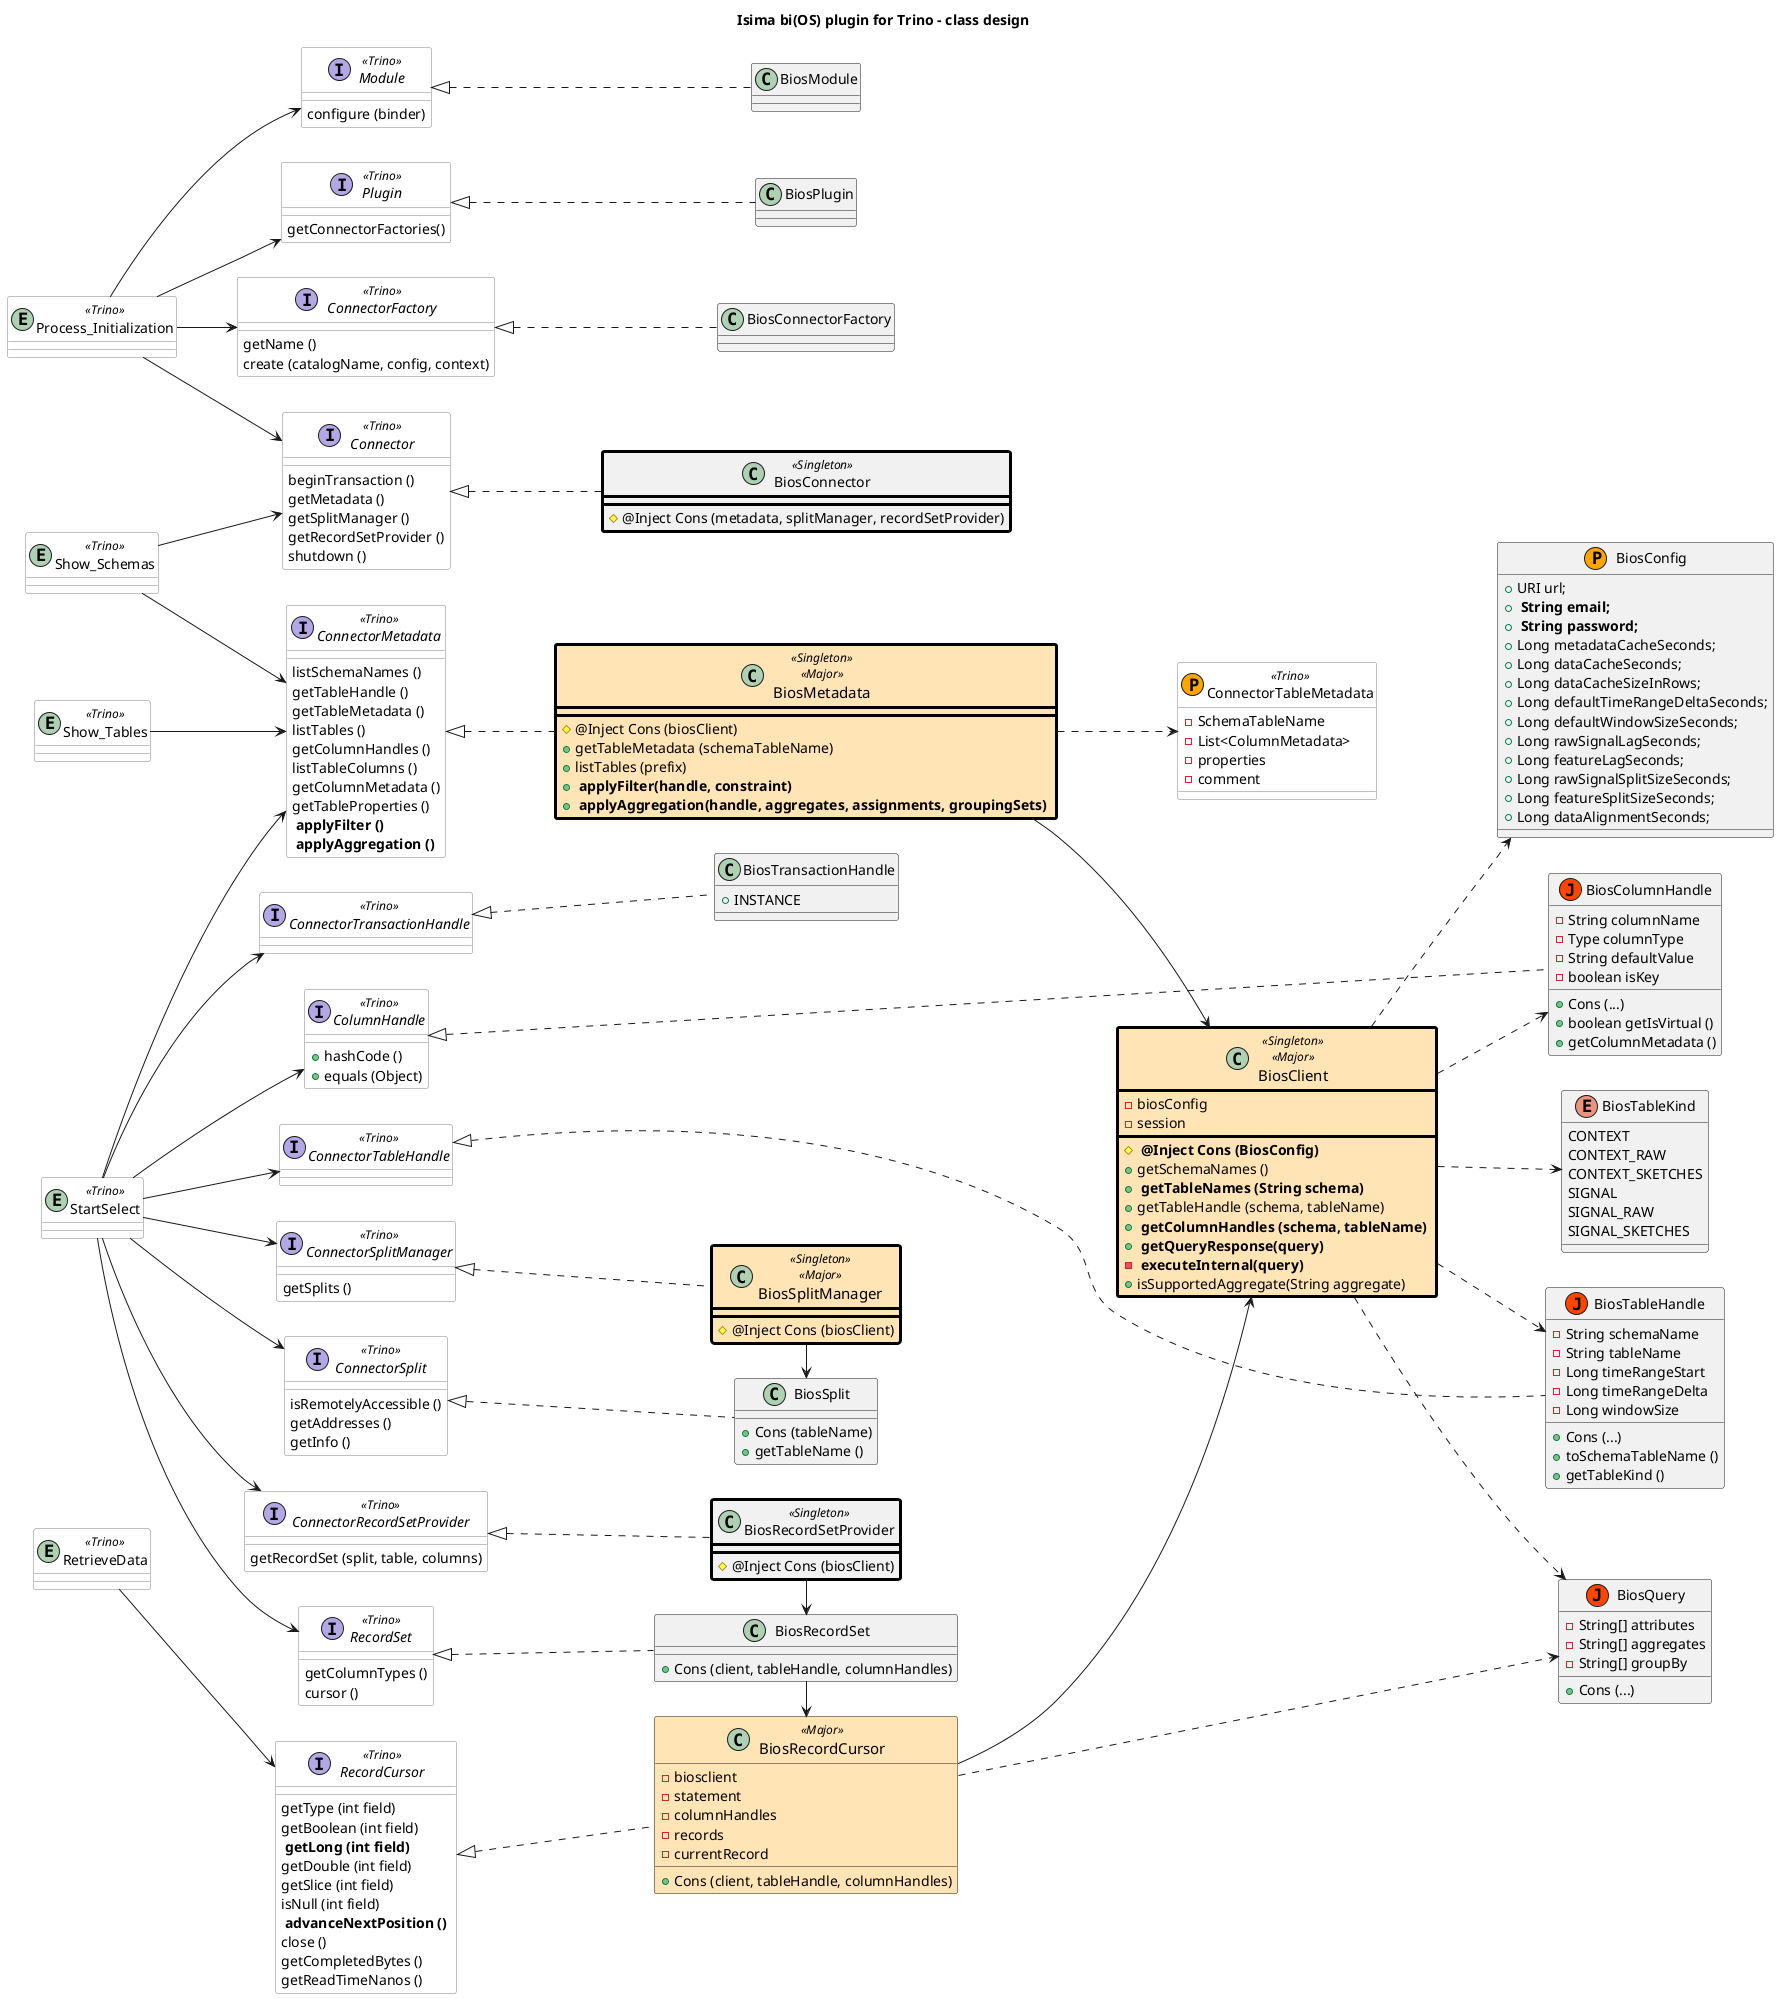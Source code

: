 @startuml trino-bios-design
title Isima bi(OS) plugin for Trino - class design

left to right direction
skinparam shadowing false

skinparam class {
    BackgroundColor<<Trino>> white
    BorderColor<<Trino>> gray
    BorderColor<<Singleton>> black
    BorderThickness<<Singleton>> 3
    BackgroundColor<<Major>> moccasin
    FontSize<<Major>> 15
}

interface Module <<Trino>> {
  configure (binder)
}

class BiosModule implements Module {
}

interface Plugin <<Trino>> {
    getConnectorFactories()
}

class BiosPlugin implements Plugin {
}

interface ConnectorFactory <<Trino>> {
    getName ()
    create (catalogName, config, context)
}

class BiosConnectorFactory implements ConnectorFactory {
}

interface Connector <<Trino>> {
    beginTransaction ()
    getMetadata ()
    getSplitManager ()
    getRecordSetProvider ()
    shutdown ()
}

class BiosConnector <<Singleton>> implements Connector {
    # @Inject Cons (metadata, splitManager, recordSetProvider)
}


interface ConnectorMetadata <<Trino>> {
    listSchemaNames ()
    getTableHandle ()
    getTableMetadata ()
    listTables ()
    getColumnHandles ()
    listTableColumns ()
    getColumnMetadata ()
    getTableProperties ()
    ** applyFilter () **
    ** applyAggregation () **
}

class BiosMetadata <<Singleton>> <<Major>> implements ConnectorMetadata {
    # @Inject Cons (biosClient)
    + getTableMetadata (schemaTableName)
    + listTables (prefix)
    + ** applyFilter(handle, constraint) **
    + ** applyAggregation(handle, aggregates, assignments, groupingSets) **
}

class ConnectorTableMetadata << (P, orange) >> <<Trino>> {
    - SchemaTableName
    - List<ColumnMetadata>
    - properties
    - comment
}

interface ConnectorTransactionHandle <<Trino>>

class BiosTransactionHandle implements ConnectorTransactionHandle {
    + INSTANCE
}

interface ConnectorSplitManager <<Trino>> {
    getSplits ()
}

class BiosSplitManager <<Singleton>> <<Major>> implements ConnectorSplitManager {
    # @Inject Cons (biosClient)
}

interface ConnectorSplit <<Trino>> {
    isRemotelyAccessible ()
    getAddresses ()
    getInfo ()
}

class BiosSplit implements ConnectorSplit {
    + Cons (tableName)
    + getTableName ()
}

interface ConnectorRecordSetProvider <<Trino>> {
    getRecordSet (split, table, columns)
}

class BiosRecordSetProvider <<Singleton>> implements ConnectorRecordSetProvider {
    # @Inject Cons (biosClient)
}

interface RecordSet <<Trino>> {
    getColumnTypes ()
    cursor ()
}

class BiosRecordSet implements RecordSet {
    + Cons (client, tableHandle, columnHandles)
}

interface RecordCursor <<Trino>> {
    getType (int field)
    getBoolean (int field)
    ** getLong (int field) **
    getDouble (int field)
    getSlice (int field)
    isNull (int field)
    ** advanceNextPosition () **
    close ()
    getCompletedBytes ()
    getReadTimeNanos ()
}

class BiosRecordCursor <<Major>> implements RecordCursor {
    + Cons (client, tableHandle, columnHandles)
    - biosclient
    - statement
    - columnHandles
    - records
    - currentRecord
}


class BiosClient <<Singleton>> <<Major>> {
    # ** @Inject Cons (BiosConfig) **
    - biosConfig
    - session
    + getSchemaNames ()
    + ** getTableNames (String schema) **
    + getTableHandle (schema, tableName)
    + ** getColumnHandles (schema, tableName) **
    + ** getQueryResponse(query) **
    - ** executeInternal(query) **
    + isSupportedAggregate(String aggregate)
}

class BiosConfig << (P, orange) >> {
    + URI url;
    + ** String email; **
    + ** String password; **
    + Long metadataCacheSeconds;
    + Long dataCacheSeconds;
    + Long dataCacheSizeInRows;
    + Long defaultTimeRangeDeltaSeconds;
    + Long defaultWindowSizeSeconds;
    + Long rawSignalLagSeconds;
    + Long featureLagSeconds;
    + Long rawSignalSplitSizeSeconds;
    + Long featureSplitSizeSeconds;
    + Long dataAlignmentSeconds;
}

interface ColumnHandle <<Trino>> {
    + hashCode ()
    + equals (Object)
}

class BiosColumnHandle << (J, orangeRed) >> implements ColumnHandle {
    + Cons (...)
    - String columnName
    - Type columnType
    - String defaultValue
    - boolean isKey
    + boolean getIsVirtual ()
    + getColumnMetadata ()
}

enum BiosTableKind {
    CONTEXT
    CONTEXT_RAW
    CONTEXT_SKETCHES
    SIGNAL
    SIGNAL_RAW
    SIGNAL_SKETCHES
}

interface ConnectorTableHandle <<Trino>>

class BiosTableHandle << (J, orangeRed) >> implements ConnectorTableHandle {
    + Cons (...)
    - String schemaName
    - String tableName
    - Long timeRangeStart
    - Long timeRangeDelta
    - Long windowSize
    + toSchemaTableName ()
    + getTableKind ()
}

class BiosQuery << (J, orangeRed) >> {
    + Cons (...)
    - String[] attributes
    - String[] aggregates
    - String[] groupBy
}


entity Process_Initialization <<Trino>>
Process_Initialization --> Module
Process_Initialization --> Plugin
Process_Initialization --> ConnectorFactory
Process_Initialization --> Connector
BiosClient ..> BiosConfig

entity Show_Schemas <<Trino>>
Show_Schemas --> Connector
Show_Schemas --> ConnectorMetadata
BiosClient ..> BiosQuery
BiosClient ..> BiosTableKind
BiosClient ..> BiosTableHandle
BiosClient ..> BiosColumnHandle

BiosConfig .[hidden]> BiosColumnHandle
BiosColumnHandle .[hidden]> BiosTableHandle


entity Show_Tables <<Trino>>
Show_Tables --> ConnectorMetadata

entity StartSelect <<Trino>>
StartSelect --> ConnectorMetadata
StartSelect --> ConnectorTransactionHandle
StartSelect --> ConnectorTableHandle
StartSelect --> ColumnHandle
StartSelect --> ConnectorSplitManager
StartSelect --> ConnectorSplit
StartSelect --> ConnectorRecordSetProvider
StartSelect --> RecordSet
BiosMetadata ..> ConnectorTableMetadata

entity RetrieveData <<Trino>>
RetrieveData --> RecordCursor


Process_Initialization .[hidden]> Show_Schemas
Show_Schemas .[hidden]> Show_Tables
Show_Tables .[hidden]> StartSelect
StartSelect .[hidden]> RetrieveData

Module .[hidden]> Plugin
Plugin .[hidden]> ConnectorFactory
ConnectorFactory .[hidden]> Connector
Connector .[hidden]> ConnectorMetadata
ConnectorMetadata .[hidden]> ConnectorTransactionHandle
ConnectorTransactionHandle .[hidden]> ColumnHandle
ColumnHandle .[hidden]> ConnectorTableHandle
ConnectorTableHandle .[hidden]> ConnectorSplitManager
ConnectorSplitManager .[hidden]> ConnectorSplit
ConnectorSplit .[hidden]> ConnectorRecordSetProvider
ConnectorRecordSetProvider .[hidden]> RecordSet


BiosMetadata --> BiosClient
BiosRecordCursor --> BiosClient
BiosRecordCursor ..> BiosQuery

BiosSplitManager -> BiosSplit
BiosRecordSetProvider -> BiosRecordSet
BiosRecordSet -> BiosRecordCursor




newpage
title Legend

interface Interface1 {
    + function1() - implemented by Bios class
}

class Class implements Interface1 {
    + Cons () - Constructor
    - privateVariable
    + publicVariable
    - privateFunction()
    + publicFunction()
}

class POJO << (P, orange) >> {
    + Cons () - Constructor
    - gettable member
    + gettable and settable member
}

class JsonPOJO << (J, orangeRed) >> {
    + Cons () - Constructor
    - gettable member
    + gettable and settable member
}

@enduml
